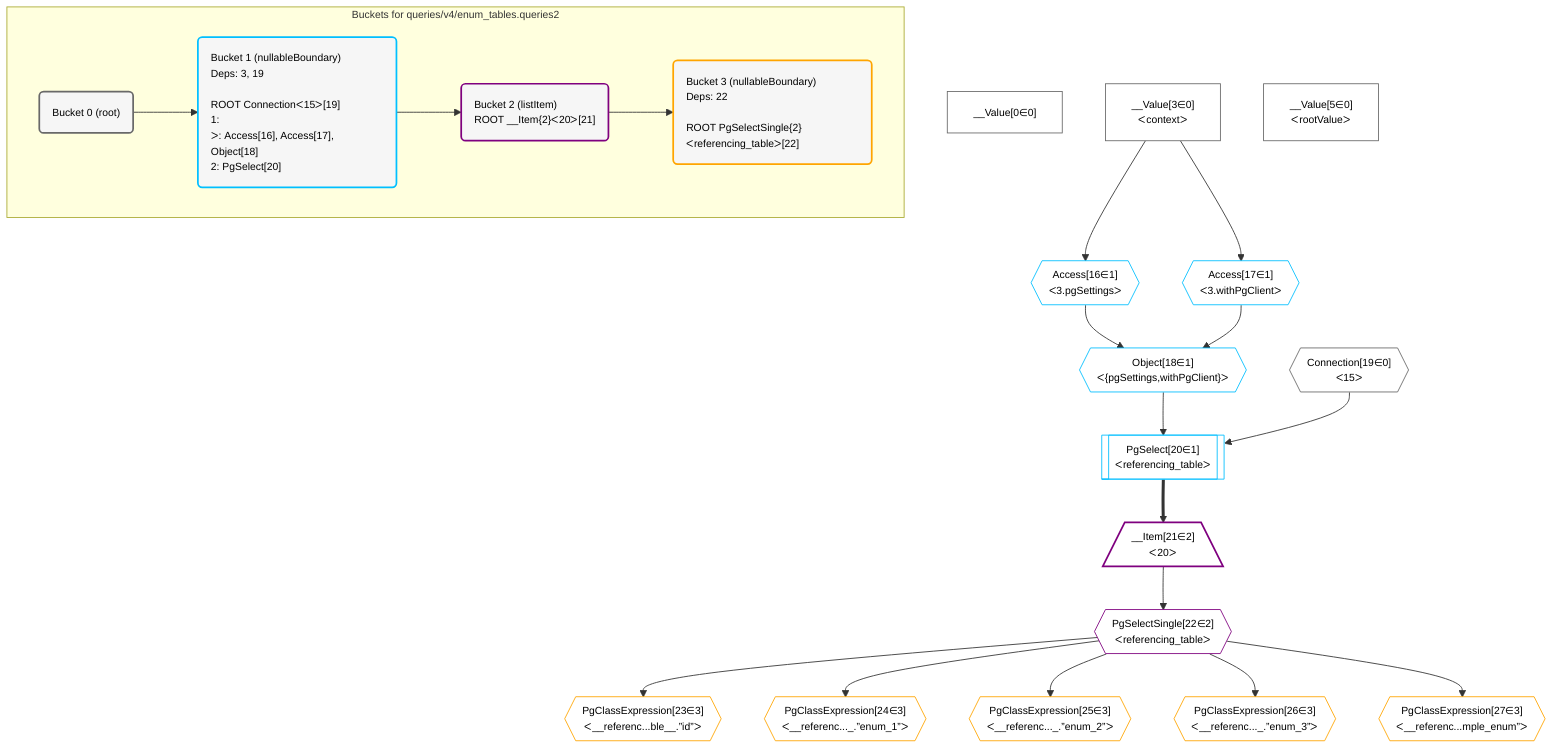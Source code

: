 %%{init: {'themeVariables': { 'fontSize': '12px'}}}%%
graph TD
    classDef path fill:#eee,stroke:#000,color:#000
    classDef plan fill:#fff,stroke-width:1px,color:#000
    classDef itemplan fill:#fff,stroke-width:2px,color:#000
    classDef unbatchedplan fill:#dff,stroke-width:1px,color:#000
    classDef sideeffectplan fill:#fcc,stroke-width:2px,color:#000
    classDef bucket fill:#f6f6f6,color:#000,stroke-width:2px,text-align:left


    %% plan dependencies
    __Value0["__Value[0∈0]"]:::plan
    __Value3["__Value[3∈0]<br />ᐸcontextᐳ"]:::plan
    __Value5["__Value[5∈0]<br />ᐸrootValueᐳ"]:::plan
    Connection19{{"Connection[19∈0]<br />ᐸ15ᐳ"}}:::plan
    Object18{{"Object[18∈1]<br />ᐸ{pgSettings,withPgClient}ᐳ"}}:::plan
    Access16{{"Access[16∈1]<br />ᐸ3.pgSettingsᐳ"}}:::plan
    Access17{{"Access[17∈1]<br />ᐸ3.withPgClientᐳ"}}:::plan
    Access16 & Access17 --> Object18
    PgSelect20[["PgSelect[20∈1]<br />ᐸreferencing_tableᐳ"]]:::plan
    Object18 & Connection19 --> PgSelect20
    __Value3 --> Access16
    __Value3 --> Access17
    __Item21[/"__Item[21∈2]<br />ᐸ20ᐳ"\]:::itemplan
    PgSelect20 ==> __Item21
    PgSelectSingle22{{"PgSelectSingle[22∈2]<br />ᐸreferencing_tableᐳ"}}:::plan
    __Item21 --> PgSelectSingle22
    PgClassExpression23{{"PgClassExpression[23∈3]<br />ᐸ__referenc...ble__.”id”ᐳ"}}:::plan
    PgSelectSingle22 --> PgClassExpression23
    PgClassExpression24{{"PgClassExpression[24∈3]<br />ᐸ__referenc..._.”enum_1”ᐳ"}}:::plan
    PgSelectSingle22 --> PgClassExpression24
    PgClassExpression25{{"PgClassExpression[25∈3]<br />ᐸ__referenc..._.”enum_2”ᐳ"}}:::plan
    PgSelectSingle22 --> PgClassExpression25
    PgClassExpression26{{"PgClassExpression[26∈3]<br />ᐸ__referenc..._.”enum_3”ᐳ"}}:::plan
    PgSelectSingle22 --> PgClassExpression26
    PgClassExpression27{{"PgClassExpression[27∈3]<br />ᐸ__referenc...mple_enum”ᐳ"}}:::plan
    PgSelectSingle22 --> PgClassExpression27

    %% define steps

    subgraph "Buckets for queries/v4/enum_tables.queries2"
    Bucket0("Bucket 0 (root)"):::bucket
    classDef bucket0 stroke:#696969
    class Bucket0,__Value0,__Value3,__Value5,Connection19 bucket0
    Bucket1("Bucket 1 (nullableBoundary)<br />Deps: 3, 19<br /><br />ROOT Connectionᐸ15ᐳ[19]<br />1: <br />ᐳ: Access[16], Access[17], Object[18]<br />2: PgSelect[20]"):::bucket
    classDef bucket1 stroke:#00bfff
    class Bucket1,Access16,Access17,Object18,PgSelect20 bucket1
    Bucket2("Bucket 2 (listItem)<br />ROOT __Item{2}ᐸ20ᐳ[21]"):::bucket
    classDef bucket2 stroke:#7f007f
    class Bucket2,__Item21,PgSelectSingle22 bucket2
    Bucket3("Bucket 3 (nullableBoundary)<br />Deps: 22<br /><br />ROOT PgSelectSingle{2}ᐸreferencing_tableᐳ[22]"):::bucket
    classDef bucket3 stroke:#ffa500
    class Bucket3,PgClassExpression23,PgClassExpression24,PgClassExpression25,PgClassExpression26,PgClassExpression27 bucket3
    Bucket0 --> Bucket1
    Bucket1 --> Bucket2
    Bucket2 --> Bucket3
    end